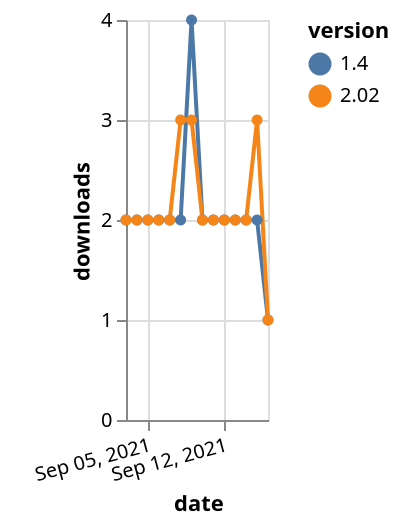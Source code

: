 {"$schema": "https://vega.github.io/schema/vega-lite/v5.json", "description": "A simple bar chart with embedded data.", "data": {"values": [{"date": "2021-09-03", "total": 3358, "delta": 2, "version": "1.4"}, {"date": "2021-09-04", "total": 3360, "delta": 2, "version": "1.4"}, {"date": "2021-09-05", "total": 3362, "delta": 2, "version": "1.4"}, {"date": "2021-09-06", "total": 3364, "delta": 2, "version": "1.4"}, {"date": "2021-09-07", "total": 3366, "delta": 2, "version": "1.4"}, {"date": "2021-09-08", "total": 3368, "delta": 2, "version": "1.4"}, {"date": "2021-09-09", "total": 3372, "delta": 4, "version": "1.4"}, {"date": "2021-09-10", "total": 3374, "delta": 2, "version": "1.4"}, {"date": "2021-09-11", "total": 3376, "delta": 2, "version": "1.4"}, {"date": "2021-09-12", "total": 3378, "delta": 2, "version": "1.4"}, {"date": "2021-09-13", "total": 3380, "delta": 2, "version": "1.4"}, {"date": "2021-09-14", "total": 3382, "delta": 2, "version": "1.4"}, {"date": "2021-09-15", "total": 3384, "delta": 2, "version": "1.4"}, {"date": "2021-09-16", "total": 3385, "delta": 1, "version": "1.4"}, {"date": "2021-09-03", "total": 2223, "delta": 2, "version": "2.02"}, {"date": "2021-09-04", "total": 2225, "delta": 2, "version": "2.02"}, {"date": "2021-09-05", "total": 2227, "delta": 2, "version": "2.02"}, {"date": "2021-09-06", "total": 2229, "delta": 2, "version": "2.02"}, {"date": "2021-09-07", "total": 2231, "delta": 2, "version": "2.02"}, {"date": "2021-09-08", "total": 2234, "delta": 3, "version": "2.02"}, {"date": "2021-09-09", "total": 2237, "delta": 3, "version": "2.02"}, {"date": "2021-09-10", "total": 2239, "delta": 2, "version": "2.02"}, {"date": "2021-09-11", "total": 2241, "delta": 2, "version": "2.02"}, {"date": "2021-09-12", "total": 2243, "delta": 2, "version": "2.02"}, {"date": "2021-09-13", "total": 2245, "delta": 2, "version": "2.02"}, {"date": "2021-09-14", "total": 2247, "delta": 2, "version": "2.02"}, {"date": "2021-09-15", "total": 2250, "delta": 3, "version": "2.02"}, {"date": "2021-09-16", "total": 2251, "delta": 1, "version": "2.02"}]}, "width": "container", "mark": {"type": "line", "point": {"filled": true}}, "encoding": {"x": {"field": "date", "type": "temporal", "timeUnit": "yearmonthdate", "title": "date", "axis": {"labelAngle": -15}}, "y": {"field": "delta", "type": "quantitative", "title": "downloads"}, "color": {"field": "version", "type": "nominal"}, "tooltip": {"field": "delta"}}}